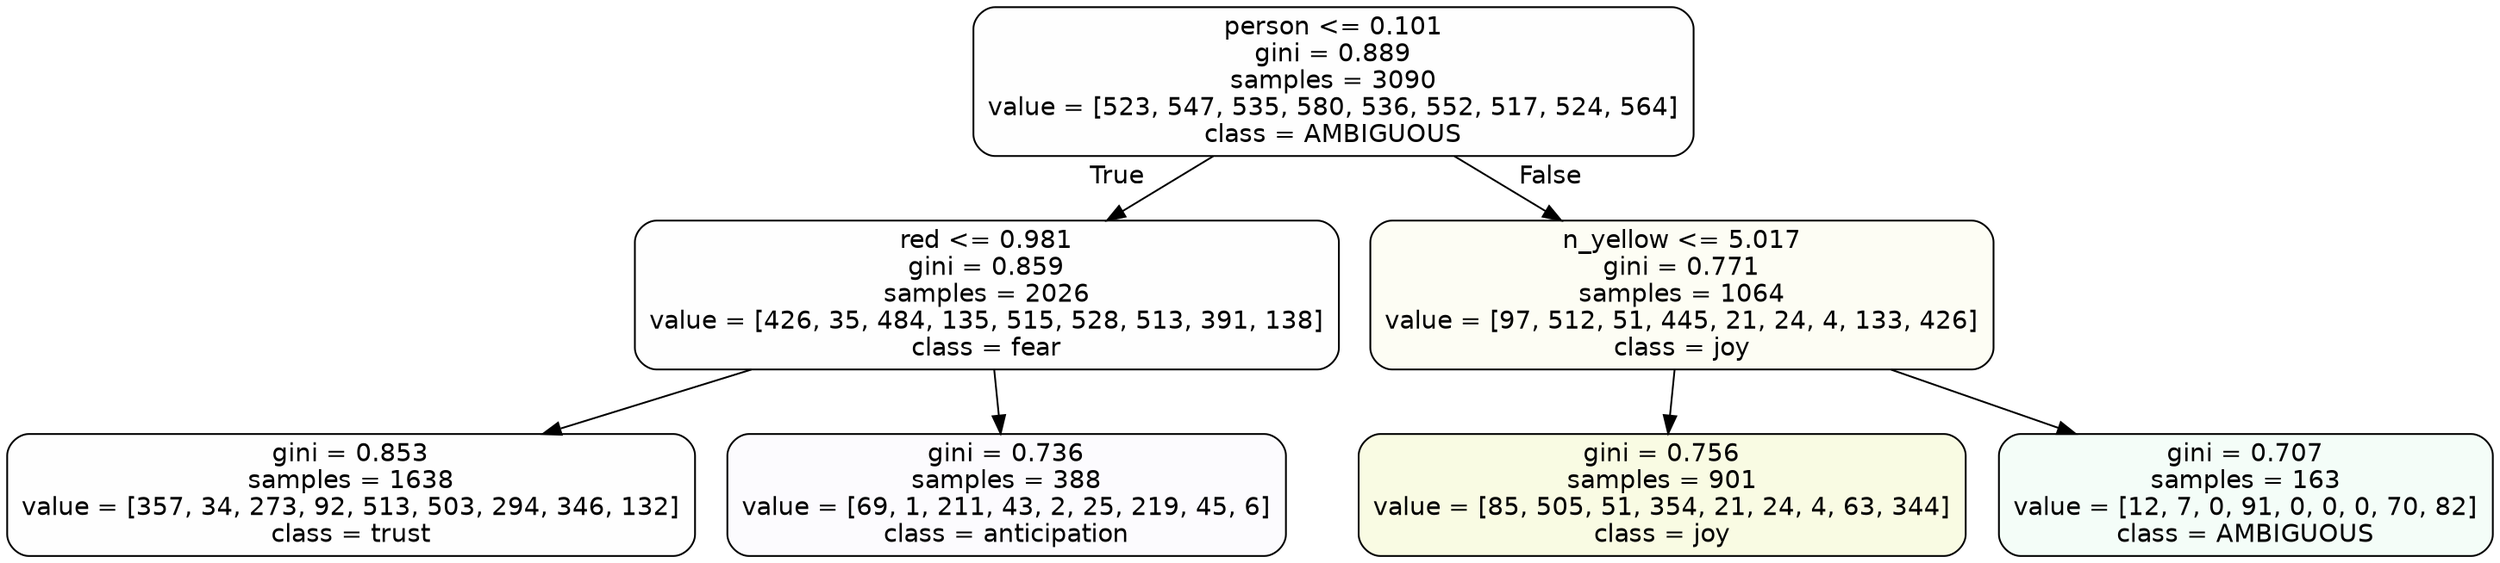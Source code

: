 digraph Tree {
node [shape=box, style="filled, rounded", color="black", fontname=helvetica] ;
edge [fontname=helvetica] ;
0 [label="person <= 0.101\ngini = 0.889\nsamples = 3090\nvalue = [523, 547, 535, 580, 536, 552, 517, 524, 564]\nclass = AMBIGUOUS", fillcolor="#39e58101"] ;
1 [label="red <= 0.981\ngini = 0.859\nsamples = 2026\nvalue = [426, 35, 484, 135, 515, 528, 513, 391, 138]\nclass = fear", fillcolor="#3964e501"] ;
0 -> 1 [labeldistance=2.5, labelangle=45, headlabel="True"] ;
2 [label="gini = 0.853\nsamples = 1638\nvalue = [357, 34, 273, 92, 513, 503, 294, 346, 132]\nclass = trust", fillcolor="#39d7e501"] ;
1 -> 2 ;
3 [label="gini = 0.736\nsamples = 388\nvalue = [69, 1, 211, 43, 2, 25, 219, 45, 6]\nclass = anticipation", fillcolor="#8139e505"] ;
1 -> 3 ;
4 [label="n_yellow <= 5.017\ngini = 0.771\nsamples = 1064\nvalue = [97, 512, 51, 445, 21, 24, 4, 133, 426]\nclass = joy", fillcolor="#d7e5390d"] ;
0 -> 4 [labeldistance=2.5, labelangle=-45, headlabel="False"] ;
5 [label="gini = 0.756\nsamples = 901\nvalue = [85, 505, 51, 354, 21, 24, 4, 63, 344]\nclass = joy", fillcolor="#d7e53923"] ;
4 -> 5 ;
6 [label="gini = 0.707\nsamples = 163\nvalue = [12, 7, 0, 91, 0, 0, 0, 70, 82]\nclass = AMBIGUOUS", fillcolor="#39e5810d"] ;
4 -> 6 ;
}
